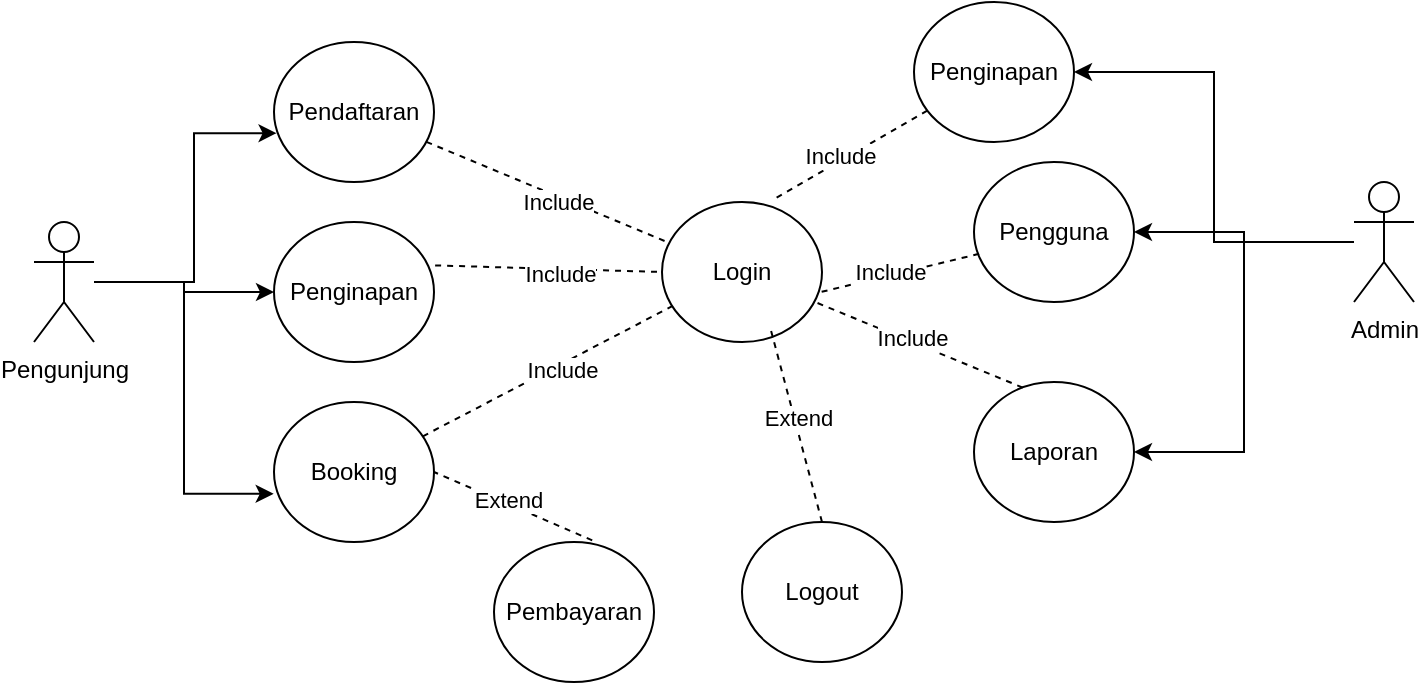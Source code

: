 <mxfile version="27.0.6">
  <diagram name="Halaman-1" id="hH760CnBm-J4JB1uC3zW">
    <mxGraphModel dx="902" dy="495" grid="1" gridSize="10" guides="1" tooltips="1" connect="1" arrows="1" fold="1" page="1" pageScale="1" pageWidth="827" pageHeight="1169" math="0" shadow="0">
      <root>
        <mxCell id="0" />
        <mxCell id="1" parent="0" />
        <mxCell id="wqU0zI3y7p4tB1SOIqlg-23" style="edgeStyle=orthogonalEdgeStyle;rounded=0;orthogonalLoop=1;jettySize=auto;html=1;" edge="1" parent="1" source="wqU0zI3y7p4tB1SOIqlg-1" target="wqU0zI3y7p4tB1SOIqlg-13">
          <mxGeometry relative="1" as="geometry" />
        </mxCell>
        <mxCell id="wqU0zI3y7p4tB1SOIqlg-1" value="Pengunjung" style="shape=umlActor;verticalLabelPosition=bottom;verticalAlign=top;html=1;outlineConnect=0;" vertex="1" parent="1">
          <mxGeometry x="60" y="180" width="30" height="60" as="geometry" />
        </mxCell>
        <mxCell id="wqU0zI3y7p4tB1SOIqlg-47" style="edgeStyle=orthogonalEdgeStyle;rounded=0;orthogonalLoop=1;jettySize=auto;html=1;entryX=1;entryY=0.5;entryDx=0;entryDy=0;" edge="1" parent="1" source="wqU0zI3y7p4tB1SOIqlg-4" target="wqU0zI3y7p4tB1SOIqlg-37">
          <mxGeometry relative="1" as="geometry" />
        </mxCell>
        <mxCell id="wqU0zI3y7p4tB1SOIqlg-48" style="edgeStyle=orthogonalEdgeStyle;rounded=0;orthogonalLoop=1;jettySize=auto;html=1;" edge="1" parent="1" source="wqU0zI3y7p4tB1SOIqlg-4" target="wqU0zI3y7p4tB1SOIqlg-38">
          <mxGeometry relative="1" as="geometry" />
        </mxCell>
        <mxCell id="wqU0zI3y7p4tB1SOIqlg-49" style="edgeStyle=orthogonalEdgeStyle;rounded=0;orthogonalLoop=1;jettySize=auto;html=1;entryX=1;entryY=0.5;entryDx=0;entryDy=0;" edge="1" parent="1" source="wqU0zI3y7p4tB1SOIqlg-4" target="wqU0zI3y7p4tB1SOIqlg-39">
          <mxGeometry relative="1" as="geometry" />
        </mxCell>
        <mxCell id="wqU0zI3y7p4tB1SOIqlg-4" value="Admin" style="shape=umlActor;verticalLabelPosition=bottom;verticalAlign=top;html=1;outlineConnect=0;" vertex="1" parent="1">
          <mxGeometry x="720" y="160" width="30" height="60" as="geometry" />
        </mxCell>
        <mxCell id="wqU0zI3y7p4tB1SOIqlg-6" value="Login" style="ellipse;whiteSpace=wrap;html=1;" vertex="1" parent="1">
          <mxGeometry x="374" y="170" width="80" height="70" as="geometry" />
        </mxCell>
        <mxCell id="wqU0zI3y7p4tB1SOIqlg-7" value="Logout" style="ellipse;whiteSpace=wrap;html=1;" vertex="1" parent="1">
          <mxGeometry x="414" y="330" width="80" height="70" as="geometry" />
        </mxCell>
        <mxCell id="wqU0zI3y7p4tB1SOIqlg-9" value="Pendaftaran" style="ellipse;whiteSpace=wrap;html=1;" vertex="1" parent="1">
          <mxGeometry x="180" y="90" width="80" height="70" as="geometry" />
        </mxCell>
        <mxCell id="wqU0zI3y7p4tB1SOIqlg-10" style="edgeStyle=orthogonalEdgeStyle;rounded=0;orthogonalLoop=1;jettySize=auto;html=1;entryX=0.016;entryY=0.651;entryDx=0;entryDy=0;entryPerimeter=0;" edge="1" parent="1" source="wqU0zI3y7p4tB1SOIqlg-1" target="wqU0zI3y7p4tB1SOIqlg-9">
          <mxGeometry relative="1" as="geometry">
            <Array as="points">
              <mxPoint x="140" y="210" />
              <mxPoint x="140" y="136" />
            </Array>
          </mxGeometry>
        </mxCell>
        <mxCell id="wqU0zI3y7p4tB1SOIqlg-11" value="" style="endArrow=none;dashed=1;html=1;rounded=0;entryX=0.045;entryY=0.292;entryDx=0;entryDy=0;entryPerimeter=0;" edge="1" parent="1" source="wqU0zI3y7p4tB1SOIqlg-9" target="wqU0zI3y7p4tB1SOIqlg-6">
          <mxGeometry width="50" height="50" relative="1" as="geometry">
            <mxPoint x="330" y="130" as="sourcePoint" />
            <mxPoint x="431" y="284" as="targetPoint" />
          </mxGeometry>
        </mxCell>
        <mxCell id="wqU0zI3y7p4tB1SOIqlg-12" value="Include" style="edgeLabel;html=1;align=center;verticalAlign=middle;resizable=0;points=[];" vertex="1" connectable="0" parent="wqU0zI3y7p4tB1SOIqlg-11">
          <mxGeometry x="0.092" y="-2" relative="1" as="geometry">
            <mxPoint as="offset" />
          </mxGeometry>
        </mxCell>
        <mxCell id="wqU0zI3y7p4tB1SOIqlg-13" value="Penginapan" style="ellipse;whiteSpace=wrap;html=1;" vertex="1" parent="1">
          <mxGeometry x="180" y="180" width="80" height="70" as="geometry" />
        </mxCell>
        <mxCell id="wqU0zI3y7p4tB1SOIqlg-14" value="Booking" style="ellipse;whiteSpace=wrap;html=1;" vertex="1" parent="1">
          <mxGeometry x="180" y="270" width="80" height="70" as="geometry" />
        </mxCell>
        <mxCell id="wqU0zI3y7p4tB1SOIqlg-15" value="" style="endArrow=none;dashed=1;html=1;rounded=0;entryX=0;entryY=0.5;entryDx=0;entryDy=0;exitX=1.007;exitY=0.31;exitDx=0;exitDy=0;exitPerimeter=0;" edge="1" parent="1" source="wqU0zI3y7p4tB1SOIqlg-13" target="wqU0zI3y7p4tB1SOIqlg-6">
          <mxGeometry width="50" height="50" relative="1" as="geometry">
            <mxPoint x="260" y="140" as="sourcePoint" />
            <mxPoint x="362" y="204" as="targetPoint" />
          </mxGeometry>
        </mxCell>
        <mxCell id="wqU0zI3y7p4tB1SOIqlg-16" value="Include" style="edgeLabel;html=1;align=center;verticalAlign=middle;resizable=0;points=[];" vertex="1" connectable="0" parent="wqU0zI3y7p4tB1SOIqlg-15">
          <mxGeometry x="0.092" y="-2" relative="1" as="geometry">
            <mxPoint as="offset" />
          </mxGeometry>
        </mxCell>
        <mxCell id="wqU0zI3y7p4tB1SOIqlg-22" value="Pembayaran" style="ellipse;whiteSpace=wrap;html=1;" vertex="1" parent="1">
          <mxGeometry x="290" y="340" width="80" height="70" as="geometry" />
        </mxCell>
        <mxCell id="wqU0zI3y7p4tB1SOIqlg-24" style="edgeStyle=orthogonalEdgeStyle;rounded=0;orthogonalLoop=1;jettySize=auto;html=1;entryX=-0.002;entryY=0.656;entryDx=0;entryDy=0;entryPerimeter=0;" edge="1" parent="1" source="wqU0zI3y7p4tB1SOIqlg-1" target="wqU0zI3y7p4tB1SOIqlg-14">
          <mxGeometry relative="1" as="geometry" />
        </mxCell>
        <mxCell id="wqU0zI3y7p4tB1SOIqlg-26" value="" style="endArrow=none;dashed=1;html=1;rounded=0;entryX=0.682;entryY=0.921;entryDx=0;entryDy=0;exitX=0.5;exitY=0;exitDx=0;exitDy=0;entryPerimeter=0;" edge="1" parent="1" source="wqU0zI3y7p4tB1SOIqlg-7" target="wqU0zI3y7p4tB1SOIqlg-6">
          <mxGeometry width="50" height="50" relative="1" as="geometry">
            <mxPoint x="300" y="210" as="sourcePoint" />
            <mxPoint x="413" y="213" as="targetPoint" />
          </mxGeometry>
        </mxCell>
        <mxCell id="wqU0zI3y7p4tB1SOIqlg-27" value="Extend" style="edgeLabel;html=1;align=center;verticalAlign=middle;resizable=0;points=[];" vertex="1" connectable="0" parent="wqU0zI3y7p4tB1SOIqlg-26">
          <mxGeometry x="0.092" y="-2" relative="1" as="geometry">
            <mxPoint as="offset" />
          </mxGeometry>
        </mxCell>
        <mxCell id="wqU0zI3y7p4tB1SOIqlg-29" value="" style="endArrow=none;dashed=1;html=1;rounded=0;entryX=0.064;entryY=0.744;entryDx=0;entryDy=0;entryPerimeter=0;" edge="1" parent="1" source="wqU0zI3y7p4tB1SOIqlg-14" target="wqU0zI3y7p4tB1SOIqlg-6">
          <mxGeometry width="50" height="50" relative="1" as="geometry">
            <mxPoint x="280" y="200" as="sourcePoint" />
            <mxPoint x="393" y="203" as="targetPoint" />
          </mxGeometry>
        </mxCell>
        <mxCell id="wqU0zI3y7p4tB1SOIqlg-30" value="Include" style="edgeLabel;html=1;align=center;verticalAlign=middle;resizable=0;points=[];" vertex="1" connectable="0" parent="wqU0zI3y7p4tB1SOIqlg-29">
          <mxGeometry x="0.092" y="-2" relative="1" as="geometry">
            <mxPoint as="offset" />
          </mxGeometry>
        </mxCell>
        <mxCell id="wqU0zI3y7p4tB1SOIqlg-33" value="" style="endArrow=none;dashed=1;html=1;rounded=0;entryX=1;entryY=0.5;entryDx=0;entryDy=0;exitX=0.614;exitY=-0.012;exitDx=0;exitDy=0;exitPerimeter=0;" edge="1" parent="1" source="wqU0zI3y7p4tB1SOIqlg-22" target="wqU0zI3y7p4tB1SOIqlg-14">
          <mxGeometry width="50" height="50" relative="1" as="geometry">
            <mxPoint x="461" y="326" as="sourcePoint" />
            <mxPoint x="420" y="240" as="targetPoint" />
          </mxGeometry>
        </mxCell>
        <mxCell id="wqU0zI3y7p4tB1SOIqlg-34" value="Extend" style="edgeLabel;html=1;align=center;verticalAlign=middle;resizable=0;points=[];" vertex="1" connectable="0" parent="wqU0zI3y7p4tB1SOIqlg-33">
          <mxGeometry x="0.092" y="-2" relative="1" as="geometry">
            <mxPoint as="offset" />
          </mxGeometry>
        </mxCell>
        <mxCell id="wqU0zI3y7p4tB1SOIqlg-37" value="Penginapan" style="ellipse;whiteSpace=wrap;html=1;" vertex="1" parent="1">
          <mxGeometry x="500" y="70" width="80" height="70" as="geometry" />
        </mxCell>
        <mxCell id="wqU0zI3y7p4tB1SOIqlg-38" value="Pengguna" style="ellipse;whiteSpace=wrap;html=1;" vertex="1" parent="1">
          <mxGeometry x="530" y="150" width="80" height="70" as="geometry" />
        </mxCell>
        <mxCell id="wqU0zI3y7p4tB1SOIqlg-39" value="Laporan" style="ellipse;whiteSpace=wrap;html=1;" vertex="1" parent="1">
          <mxGeometry x="530" y="260" width="80" height="70" as="geometry" />
        </mxCell>
        <mxCell id="wqU0zI3y7p4tB1SOIqlg-40" value="" style="endArrow=none;dashed=1;html=1;rounded=0;entryX=0.691;entryY=-0.014;entryDx=0;entryDy=0;entryPerimeter=0;" edge="1" parent="1" source="wqU0zI3y7p4tB1SOIqlg-37" target="wqU0zI3y7p4tB1SOIqlg-6">
          <mxGeometry width="50" height="50" relative="1" as="geometry">
            <mxPoint x="260" y="140" as="sourcePoint" />
            <mxPoint x="382" y="190" as="targetPoint" />
          </mxGeometry>
        </mxCell>
        <mxCell id="wqU0zI3y7p4tB1SOIqlg-41" value="Include" style="edgeLabel;html=1;align=center;verticalAlign=middle;resizable=0;points=[];" vertex="1" connectable="0" parent="wqU0zI3y7p4tB1SOIqlg-40">
          <mxGeometry x="0.092" y="-2" relative="1" as="geometry">
            <mxPoint as="offset" />
          </mxGeometry>
        </mxCell>
        <mxCell id="wqU0zI3y7p4tB1SOIqlg-42" value="" style="endArrow=none;dashed=1;html=1;rounded=0;entryX=0.964;entryY=0.651;entryDx=0;entryDy=0;entryPerimeter=0;exitX=0.032;exitY=0.656;exitDx=0;exitDy=0;exitPerimeter=0;" edge="1" parent="1" source="wqU0zI3y7p4tB1SOIqlg-38" target="wqU0zI3y7p4tB1SOIqlg-6">
          <mxGeometry width="50" height="50" relative="1" as="geometry">
            <mxPoint x="528" y="170" as="sourcePoint" />
            <mxPoint x="450" y="215" as="targetPoint" />
          </mxGeometry>
        </mxCell>
        <mxCell id="wqU0zI3y7p4tB1SOIqlg-43" value="Include" style="edgeLabel;html=1;align=center;verticalAlign=middle;resizable=0;points=[];" vertex="1" connectable="0" parent="wqU0zI3y7p4tB1SOIqlg-42">
          <mxGeometry x="0.092" y="-2" relative="1" as="geometry">
            <mxPoint as="offset" />
          </mxGeometry>
        </mxCell>
        <mxCell id="wqU0zI3y7p4tB1SOIqlg-45" value="" style="endArrow=none;dashed=1;html=1;rounded=0;exitX=0.305;exitY=0.04;exitDx=0;exitDy=0;exitPerimeter=0;" edge="1" parent="1" source="wqU0zI3y7p4tB1SOIqlg-39" target="wqU0zI3y7p4tB1SOIqlg-6">
          <mxGeometry width="50" height="50" relative="1" as="geometry">
            <mxPoint x="598" y="270" as="sourcePoint" />
            <mxPoint x="520" y="315" as="targetPoint" />
          </mxGeometry>
        </mxCell>
        <mxCell id="wqU0zI3y7p4tB1SOIqlg-46" value="Include" style="edgeLabel;html=1;align=center;verticalAlign=middle;resizable=0;points=[];" vertex="1" connectable="0" parent="wqU0zI3y7p4tB1SOIqlg-45">
          <mxGeometry x="0.092" y="-2" relative="1" as="geometry">
            <mxPoint as="offset" />
          </mxGeometry>
        </mxCell>
      </root>
    </mxGraphModel>
  </diagram>
</mxfile>
